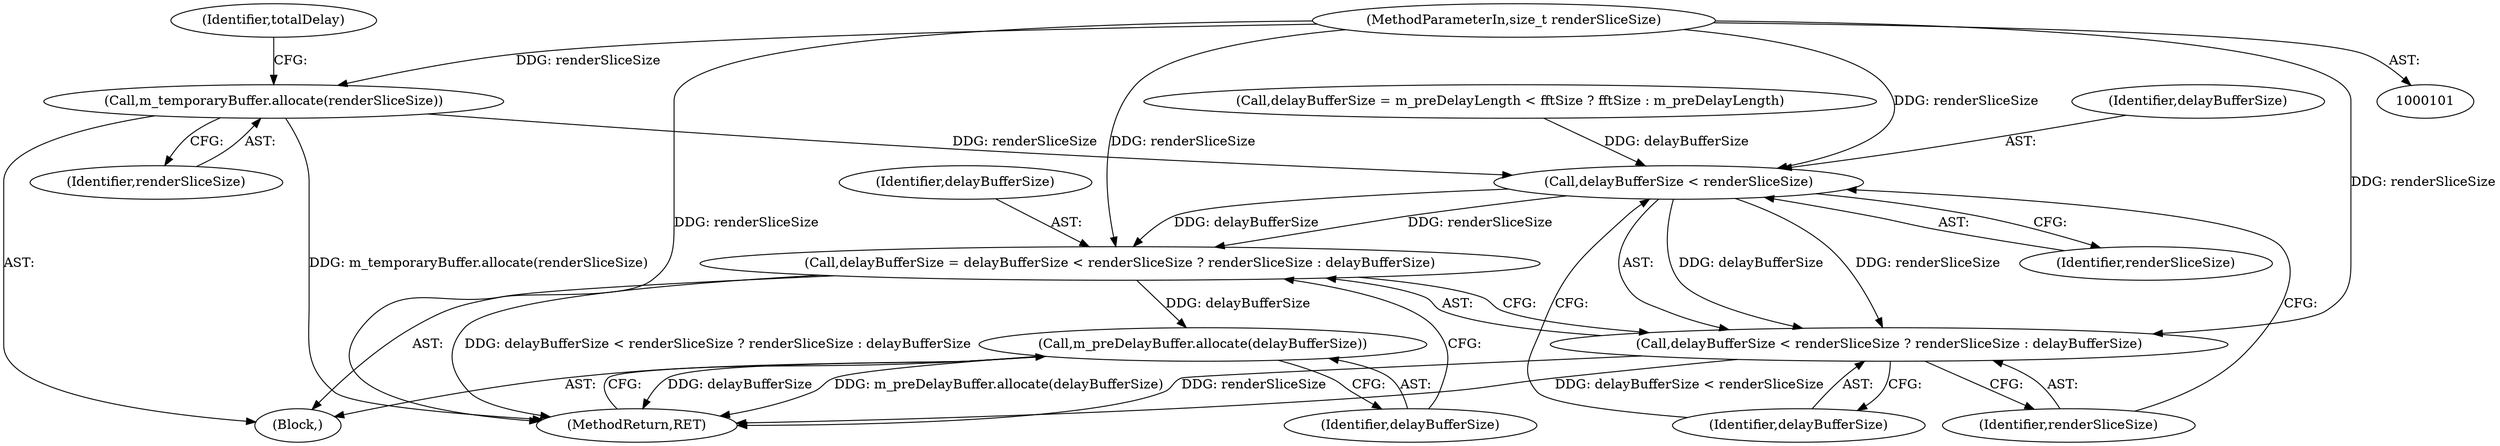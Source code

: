 digraph "0_Chrome_6bdf46c517fd12674ffc61d827dc8987e67f0334@API" {
"1000156" [label="(Call,m_temporaryBuffer.allocate(renderSliceSize))"];
"1000109" [label="(MethodParameterIn,size_t renderSliceSize)"];
"1000231" [label="(Call,delayBufferSize < renderSliceSize)"];
"1000228" [label="(Call,delayBufferSize = delayBufferSize < renderSliceSize ? renderSliceSize : delayBufferSize)"];
"1000236" [label="(Call,m_preDelayBuffer.allocate(delayBufferSize))"];
"1000230" [label="(Call,delayBufferSize < renderSliceSize ? renderSliceSize : delayBufferSize)"];
"1000109" [label="(MethodParameterIn,size_t renderSliceSize)"];
"1000235" [label="(Identifier,delayBufferSize)"];
"1000160" [label="(Identifier,totalDelay)"];
"1000156" [label="(Call,m_temporaryBuffer.allocate(renderSliceSize))"];
"1000231" [label="(Call,delayBufferSize < renderSliceSize)"];
"1000232" [label="(Identifier,delayBufferSize)"];
"1000112" [label="(Block,)"];
"1000234" [label="(Identifier,renderSliceSize)"];
"1000228" [label="(Call,delayBufferSize = delayBufferSize < renderSliceSize ? renderSliceSize : delayBufferSize)"];
"1000236" [label="(Call,m_preDelayBuffer.allocate(delayBufferSize))"];
"1000157" [label="(Identifier,renderSliceSize)"];
"1000230" [label="(Call,delayBufferSize < renderSliceSize ? renderSliceSize : delayBufferSize)"];
"1000237" [label="(Identifier,delayBufferSize)"];
"1000233" [label="(Identifier,renderSliceSize)"];
"1000220" [label="(Call,delayBufferSize = m_preDelayLength < fftSize ? fftSize : m_preDelayLength)"];
"1000238" [label="(MethodReturn,RET)"];
"1000229" [label="(Identifier,delayBufferSize)"];
"1000156" -> "1000112"  [label="AST: "];
"1000156" -> "1000157"  [label="CFG: "];
"1000157" -> "1000156"  [label="AST: "];
"1000160" -> "1000156"  [label="CFG: "];
"1000156" -> "1000238"  [label="DDG: m_temporaryBuffer.allocate(renderSliceSize)"];
"1000109" -> "1000156"  [label="DDG: renderSliceSize"];
"1000156" -> "1000231"  [label="DDG: renderSliceSize"];
"1000109" -> "1000101"  [label="AST: "];
"1000109" -> "1000238"  [label="DDG: renderSliceSize"];
"1000109" -> "1000228"  [label="DDG: renderSliceSize"];
"1000109" -> "1000231"  [label="DDG: renderSliceSize"];
"1000109" -> "1000230"  [label="DDG: renderSliceSize"];
"1000231" -> "1000230"  [label="AST: "];
"1000231" -> "1000233"  [label="CFG: "];
"1000232" -> "1000231"  [label="AST: "];
"1000233" -> "1000231"  [label="AST: "];
"1000234" -> "1000231"  [label="CFG: "];
"1000235" -> "1000231"  [label="CFG: "];
"1000231" -> "1000228"  [label="DDG: renderSliceSize"];
"1000231" -> "1000228"  [label="DDG: delayBufferSize"];
"1000220" -> "1000231"  [label="DDG: delayBufferSize"];
"1000231" -> "1000230"  [label="DDG: renderSliceSize"];
"1000231" -> "1000230"  [label="DDG: delayBufferSize"];
"1000228" -> "1000112"  [label="AST: "];
"1000228" -> "1000230"  [label="CFG: "];
"1000229" -> "1000228"  [label="AST: "];
"1000230" -> "1000228"  [label="AST: "];
"1000237" -> "1000228"  [label="CFG: "];
"1000228" -> "1000238"  [label="DDG: delayBufferSize < renderSliceSize ? renderSliceSize : delayBufferSize"];
"1000228" -> "1000236"  [label="DDG: delayBufferSize"];
"1000236" -> "1000112"  [label="AST: "];
"1000236" -> "1000237"  [label="CFG: "];
"1000237" -> "1000236"  [label="AST: "];
"1000238" -> "1000236"  [label="CFG: "];
"1000236" -> "1000238"  [label="DDG: delayBufferSize"];
"1000236" -> "1000238"  [label="DDG: m_preDelayBuffer.allocate(delayBufferSize)"];
"1000230" -> "1000234"  [label="CFG: "];
"1000230" -> "1000235"  [label="CFG: "];
"1000234" -> "1000230"  [label="AST: "];
"1000235" -> "1000230"  [label="AST: "];
"1000230" -> "1000238"  [label="DDG: delayBufferSize < renderSliceSize"];
"1000230" -> "1000238"  [label="DDG: renderSliceSize"];
}
